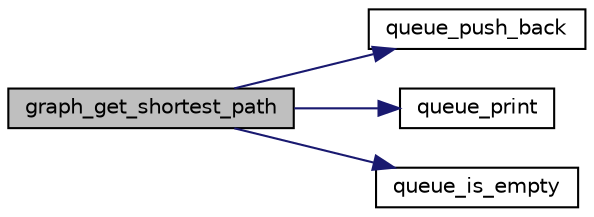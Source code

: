 digraph "graph_get_shortest_path"
{
  edge [fontname="Helvetica",fontsize="10",labelfontname="Helvetica",labelfontsize="10"];
  node [fontname="Helvetica",fontsize="10",shape=record];
  rankdir="LR";
  Node5 [label="graph_get_shortest_path",height=0.2,width=0.4,color="black", fillcolor="grey75", style="filled", fontcolor="black"];
  Node5 -> Node6 [color="midnightblue",fontsize="10",style="solid",fontname="Helvetica"];
  Node6 [label="queue_push_back",height=0.2,width=0.4,color="black", fillcolor="white", style="filled",URL="$main_8c.html#ad5ef14489bc6c924711370a115a71347"];
  Node5 -> Node7 [color="midnightblue",fontsize="10",style="solid",fontname="Helvetica"];
  Node7 [label="queue_print",height=0.2,width=0.4,color="black", fillcolor="white", style="filled",URL="$main_8c.html#aa7a68fbf74bf2709cef3d60d6e3fddda"];
  Node5 -> Node8 [color="midnightblue",fontsize="10",style="solid",fontname="Helvetica"];
  Node8 [label="queue_is_empty",height=0.2,width=0.4,color="black", fillcolor="white", style="filled",URL="$main_8c.html#ac92a99faaf2b576aa1e57c67dad0ec5e"];
}
